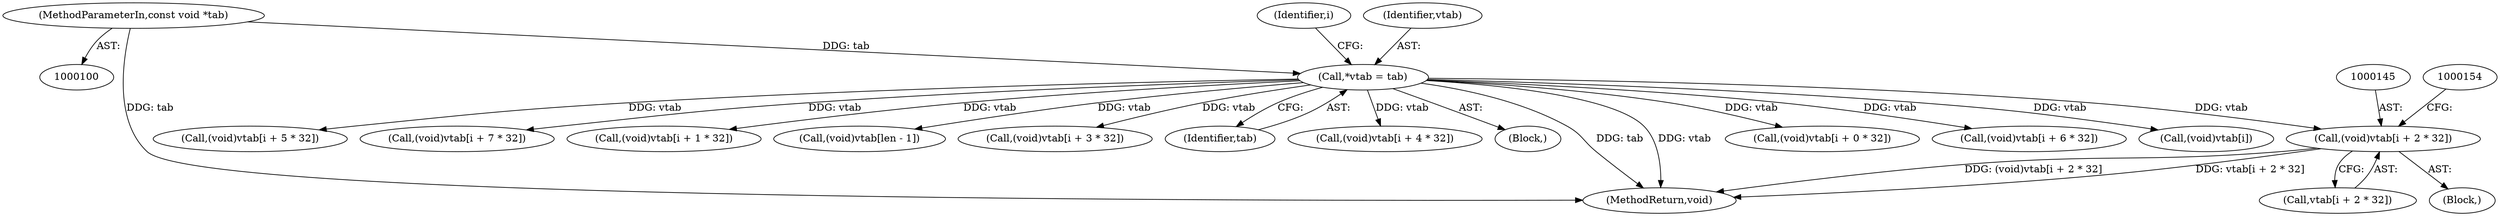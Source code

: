 digraph "0_libgcrypt_a4c561aab1014c3630bc88faf6f5246fee16b020_0@array" {
"1000144" [label="(Call,(void)vtab[i + 2 * 32])"];
"1000105" [label="(Call,*vtab = tab)"];
"1000101" [label="(MethodParameterIn,const void *tab)"];
"1000126" [label="(Call,(void)vtab[i + 0 * 32])"];
"1000180" [label="(Call,(void)vtab[i + 6 * 32])"];
"1000206" [label="(Call,(void)vtab[i])"];
"1000111" [label="(Identifier,i)"];
"1000171" [label="(Call,(void)vtab[i + 5 * 32])"];
"1000189" [label="(Call,(void)vtab[i + 7 * 32])"];
"1000101" [label="(MethodParameterIn,const void *tab)"];
"1000135" [label="(Call,(void)vtab[i + 1 * 32])"];
"1000146" [label="(Call,vtab[i + 2 * 32])"];
"1000211" [label="(Call,(void)vtab[len - 1])"];
"1000153" [label="(Call,(void)vtab[i + 3 * 32])"];
"1000107" [label="(Identifier,tab)"];
"1000125" [label="(Block,)"];
"1000162" [label="(Call,(void)vtab[i + 4 * 32])"];
"1000103" [label="(Block,)"];
"1000106" [label="(Identifier,vtab)"];
"1000218" [label="(MethodReturn,void)"];
"1000105" [label="(Call,*vtab = tab)"];
"1000144" [label="(Call,(void)vtab[i + 2 * 32])"];
"1000144" -> "1000125"  [label="AST: "];
"1000144" -> "1000146"  [label="CFG: "];
"1000145" -> "1000144"  [label="AST: "];
"1000146" -> "1000144"  [label="AST: "];
"1000154" -> "1000144"  [label="CFG: "];
"1000144" -> "1000218"  [label="DDG: (void)vtab[i + 2 * 32]"];
"1000144" -> "1000218"  [label="DDG: vtab[i + 2 * 32]"];
"1000105" -> "1000144"  [label="DDG: vtab"];
"1000105" -> "1000103"  [label="AST: "];
"1000105" -> "1000107"  [label="CFG: "];
"1000106" -> "1000105"  [label="AST: "];
"1000107" -> "1000105"  [label="AST: "];
"1000111" -> "1000105"  [label="CFG: "];
"1000105" -> "1000218"  [label="DDG: tab"];
"1000105" -> "1000218"  [label="DDG: vtab"];
"1000101" -> "1000105"  [label="DDG: tab"];
"1000105" -> "1000126"  [label="DDG: vtab"];
"1000105" -> "1000135"  [label="DDG: vtab"];
"1000105" -> "1000153"  [label="DDG: vtab"];
"1000105" -> "1000162"  [label="DDG: vtab"];
"1000105" -> "1000171"  [label="DDG: vtab"];
"1000105" -> "1000180"  [label="DDG: vtab"];
"1000105" -> "1000189"  [label="DDG: vtab"];
"1000105" -> "1000206"  [label="DDG: vtab"];
"1000105" -> "1000211"  [label="DDG: vtab"];
"1000101" -> "1000100"  [label="AST: "];
"1000101" -> "1000218"  [label="DDG: tab"];
}
